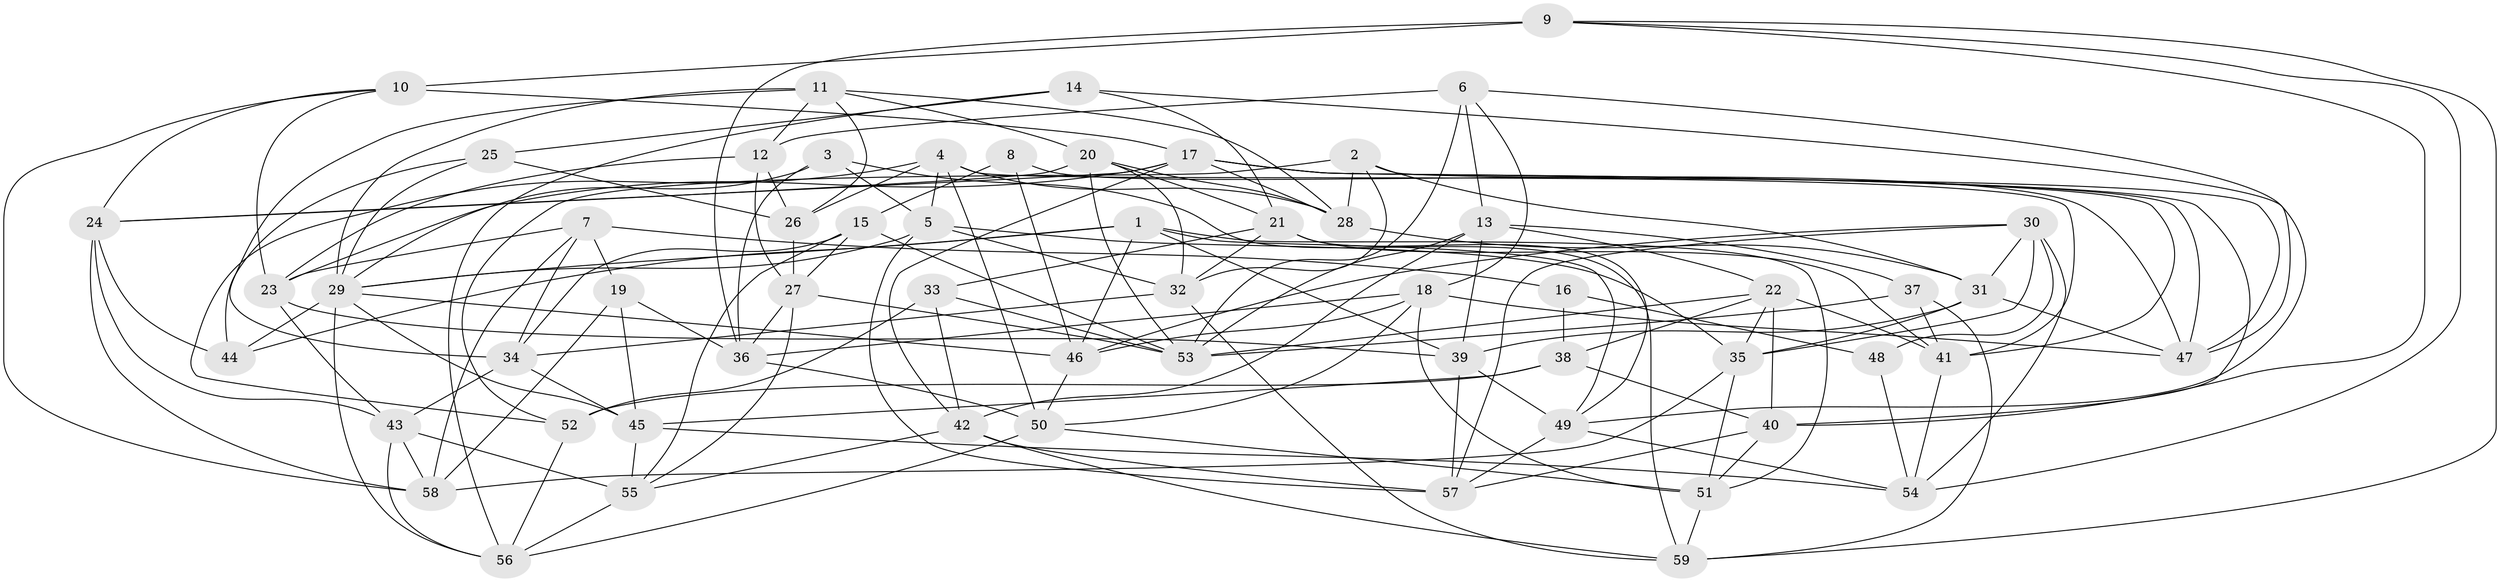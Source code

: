 // original degree distribution, {4: 1.0}
// Generated by graph-tools (version 1.1) at 2025/03/03/09/25 03:03:10]
// undirected, 59 vertices, 164 edges
graph export_dot {
graph [start="1"]
  node [color=gray90,style=filled];
  1;
  2;
  3;
  4;
  5;
  6;
  7;
  8;
  9;
  10;
  11;
  12;
  13;
  14;
  15;
  16;
  17;
  18;
  19;
  20;
  21;
  22;
  23;
  24;
  25;
  26;
  27;
  28;
  29;
  30;
  31;
  32;
  33;
  34;
  35;
  36;
  37;
  38;
  39;
  40;
  41;
  42;
  43;
  44;
  45;
  46;
  47;
  48;
  49;
  50;
  51;
  52;
  53;
  54;
  55;
  56;
  57;
  58;
  59;
  1 -- 29 [weight=1.0];
  1 -- 39 [weight=1.0];
  1 -- 44 [weight=1.0];
  1 -- 46 [weight=1.0];
  1 -- 49 [weight=1.0];
  1 -- 51 [weight=1.0];
  2 -- 28 [weight=1.0];
  2 -- 31 [weight=1.0];
  2 -- 32 [weight=1.0];
  2 -- 47 [weight=1.0];
  2 -- 52 [weight=2.0];
  3 -- 5 [weight=1.0];
  3 -- 29 [weight=1.0];
  3 -- 36 [weight=1.0];
  3 -- 59 [weight=1.0];
  4 -- 5 [weight=1.0];
  4 -- 26 [weight=1.0];
  4 -- 28 [weight=1.0];
  4 -- 41 [weight=1.0];
  4 -- 50 [weight=1.0];
  4 -- 52 [weight=1.0];
  5 -- 29 [weight=1.0];
  5 -- 32 [weight=1.0];
  5 -- 35 [weight=1.0];
  5 -- 57 [weight=1.0];
  6 -- 12 [weight=2.0];
  6 -- 13 [weight=1.0];
  6 -- 18 [weight=1.0];
  6 -- 47 [weight=1.0];
  6 -- 53 [weight=1.0];
  7 -- 16 [weight=2.0];
  7 -- 19 [weight=1.0];
  7 -- 23 [weight=1.0];
  7 -- 34 [weight=1.0];
  7 -- 58 [weight=1.0];
  8 -- 15 [weight=2.0];
  8 -- 46 [weight=1.0];
  8 -- 47 [weight=1.0];
  9 -- 10 [weight=2.0];
  9 -- 36 [weight=1.0];
  9 -- 40 [weight=1.0];
  9 -- 54 [weight=1.0];
  9 -- 59 [weight=1.0];
  10 -- 17 [weight=1.0];
  10 -- 23 [weight=1.0];
  10 -- 24 [weight=1.0];
  10 -- 58 [weight=1.0];
  11 -- 12 [weight=1.0];
  11 -- 20 [weight=1.0];
  11 -- 26 [weight=1.0];
  11 -- 28 [weight=1.0];
  11 -- 29 [weight=1.0];
  11 -- 34 [weight=1.0];
  12 -- 23 [weight=1.0];
  12 -- 26 [weight=1.0];
  12 -- 27 [weight=1.0];
  13 -- 22 [weight=1.0];
  13 -- 37 [weight=1.0];
  13 -- 39 [weight=1.0];
  13 -- 42 [weight=1.0];
  13 -- 53 [weight=1.0];
  14 -- 21 [weight=1.0];
  14 -- 25 [weight=1.0];
  14 -- 49 [weight=1.0];
  14 -- 56 [weight=1.0];
  15 -- 27 [weight=1.0];
  15 -- 34 [weight=1.0];
  15 -- 53 [weight=1.0];
  15 -- 55 [weight=1.0];
  16 -- 38 [weight=2.0];
  16 -- 48 [weight=2.0];
  17 -- 23 [weight=1.0];
  17 -- 24 [weight=1.0];
  17 -- 28 [weight=1.0];
  17 -- 40 [weight=1.0];
  17 -- 41 [weight=1.0];
  17 -- 42 [weight=1.0];
  17 -- 47 [weight=1.0];
  18 -- 36 [weight=1.0];
  18 -- 46 [weight=1.0];
  18 -- 47 [weight=1.0];
  18 -- 50 [weight=1.0];
  18 -- 51 [weight=1.0];
  19 -- 36 [weight=1.0];
  19 -- 45 [weight=1.0];
  19 -- 58 [weight=1.0];
  20 -- 21 [weight=1.0];
  20 -- 24 [weight=1.0];
  20 -- 28 [weight=1.0];
  20 -- 32 [weight=1.0];
  20 -- 53 [weight=1.0];
  21 -- 32 [weight=1.0];
  21 -- 33 [weight=1.0];
  21 -- 41 [weight=1.0];
  21 -- 49 [weight=1.0];
  22 -- 35 [weight=1.0];
  22 -- 38 [weight=1.0];
  22 -- 40 [weight=1.0];
  22 -- 41 [weight=1.0];
  22 -- 53 [weight=1.0];
  23 -- 39 [weight=1.0];
  23 -- 43 [weight=1.0];
  24 -- 43 [weight=1.0];
  24 -- 44 [weight=1.0];
  24 -- 58 [weight=1.0];
  25 -- 26 [weight=2.0];
  25 -- 29 [weight=2.0];
  25 -- 44 [weight=1.0];
  26 -- 27 [weight=1.0];
  27 -- 36 [weight=1.0];
  27 -- 53 [weight=1.0];
  27 -- 55 [weight=1.0];
  28 -- 31 [weight=1.0];
  29 -- 44 [weight=1.0];
  29 -- 45 [weight=1.0];
  29 -- 46 [weight=1.0];
  29 -- 56 [weight=1.0];
  30 -- 31 [weight=1.0];
  30 -- 35 [weight=1.0];
  30 -- 46 [weight=1.0];
  30 -- 48 [weight=1.0];
  30 -- 54 [weight=1.0];
  30 -- 57 [weight=1.0];
  31 -- 35 [weight=1.0];
  31 -- 39 [weight=1.0];
  31 -- 47 [weight=1.0];
  32 -- 34 [weight=1.0];
  32 -- 59 [weight=1.0];
  33 -- 42 [weight=1.0];
  33 -- 52 [weight=1.0];
  33 -- 53 [weight=1.0];
  34 -- 43 [weight=1.0];
  34 -- 45 [weight=1.0];
  35 -- 51 [weight=1.0];
  35 -- 58 [weight=1.0];
  36 -- 50 [weight=1.0];
  37 -- 41 [weight=1.0];
  37 -- 53 [weight=1.0];
  37 -- 59 [weight=1.0];
  38 -- 40 [weight=1.0];
  38 -- 45 [weight=1.0];
  38 -- 52 [weight=1.0];
  39 -- 49 [weight=1.0];
  39 -- 57 [weight=1.0];
  40 -- 51 [weight=1.0];
  40 -- 57 [weight=1.0];
  41 -- 54 [weight=1.0];
  42 -- 55 [weight=1.0];
  42 -- 57 [weight=1.0];
  42 -- 59 [weight=1.0];
  43 -- 55 [weight=3.0];
  43 -- 56 [weight=1.0];
  43 -- 58 [weight=1.0];
  45 -- 54 [weight=1.0];
  45 -- 55 [weight=1.0];
  46 -- 50 [weight=1.0];
  48 -- 54 [weight=1.0];
  49 -- 54 [weight=1.0];
  49 -- 57 [weight=1.0];
  50 -- 51 [weight=1.0];
  50 -- 56 [weight=1.0];
  51 -- 59 [weight=1.0];
  52 -- 56 [weight=1.0];
  55 -- 56 [weight=1.0];
}
